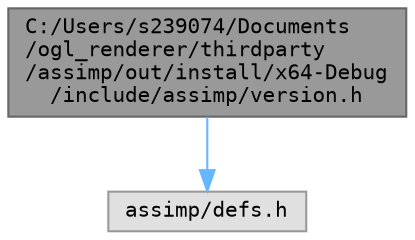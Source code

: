 digraph "C:/Users/s239074/Documents/ogl_renderer/thirdparty/assimp/out/install/x64-Debug/include/assimp/version.h"
{
 // LATEX_PDF_SIZE
  bgcolor="transparent";
  edge [fontname=Terminal,fontsize=10,labelfontname=Helvetica,labelfontsize=10];
  node [fontname=Terminal,fontsize=10,shape=box,height=0.2,width=0.4];
  Node1 [label="C:/Users/s239074/Documents\l/ogl_renderer/thirdparty\l/assimp/out/install/x64-Debug\l/include/assimp/version.h",height=0.2,width=0.4,color="gray40", fillcolor="grey60", style="filled", fontcolor="black",tooltip="Functions to query the version of the Assimp runtime, check compile flags, ..."];
  Node1 -> Node2 [color="steelblue1",style="solid"];
  Node2 [label="assimp/defs.h",height=0.2,width=0.4,color="grey60", fillcolor="#E0E0E0", style="filled",tooltip=" "];
}
